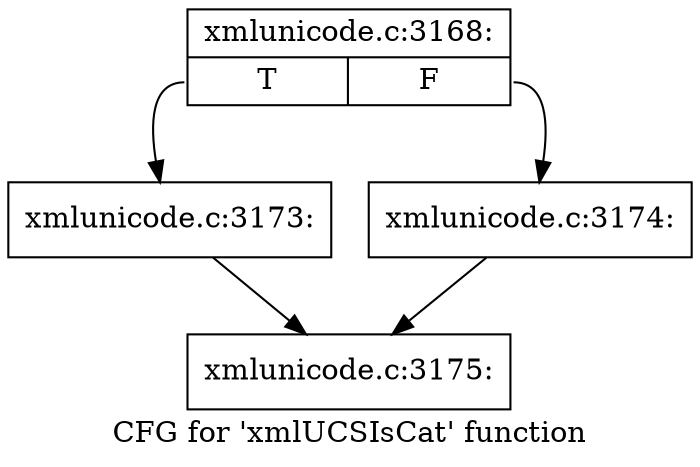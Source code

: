 digraph "CFG for 'xmlUCSIsCat' function" {
	label="CFG for 'xmlUCSIsCat' function";

	Node0x4edb950 [shape=record,label="{xmlunicode.c:3168:|{<s0>T|<s1>F}}"];
	Node0x4edb950:s0 -> Node0x4edc770;
	Node0x4edb950:s1 -> Node0x4edc7c0;
	Node0x4edc770 [shape=record,label="{xmlunicode.c:3173:}"];
	Node0x4edc770 -> Node0x4e79660;
	Node0x4edc7c0 [shape=record,label="{xmlunicode.c:3174:}"];
	Node0x4edc7c0 -> Node0x4e79660;
	Node0x4e79660 [shape=record,label="{xmlunicode.c:3175:}"];
}
